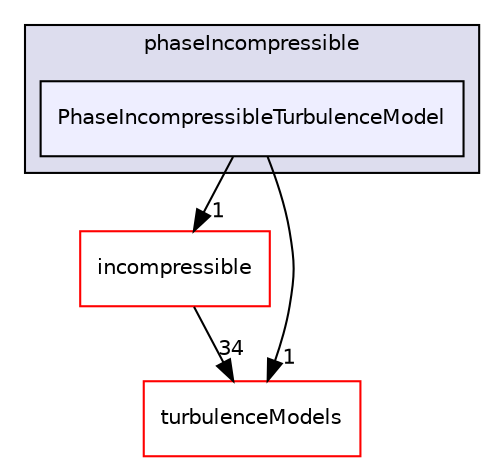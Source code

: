 digraph "src/TurbulenceModels/phaseIncompressible/PhaseIncompressibleTurbulenceModel" {
  bgcolor=transparent;
  compound=true
  node [ fontsize="10", fontname="Helvetica"];
  edge [ labelfontsize="10", labelfontname="Helvetica"];
  subgraph clusterdir_dc8d4d05c8f00732f10a1b937e6b7188 {
    graph [ bgcolor="#ddddee", pencolor="black", label="phaseIncompressible" fontname="Helvetica", fontsize="10", URL="dir_dc8d4d05c8f00732f10a1b937e6b7188.html"]
  dir_88b19b57a740ace8d66d5cf6574a71ed [shape=box, label="PhaseIncompressibleTurbulenceModel", style="filled", fillcolor="#eeeeff", pencolor="black", URL="dir_88b19b57a740ace8d66d5cf6574a71ed.html"];
  }
  dir_65e3a25be7d63d0357fd279a6ba5d718 [shape=box label="incompressible" color="red" URL="dir_65e3a25be7d63d0357fd279a6ba5d718.html"];
  dir_a3dc37bcacf99bb6122ed819dac99f09 [shape=box label="turbulenceModels" color="red" URL="dir_a3dc37bcacf99bb6122ed819dac99f09.html"];
  dir_88b19b57a740ace8d66d5cf6574a71ed->dir_65e3a25be7d63d0357fd279a6ba5d718 [headlabel="1", labeldistance=1.5 headhref="dir_003040_002996.html"];
  dir_88b19b57a740ace8d66d5cf6574a71ed->dir_a3dc37bcacf99bb6122ed819dac99f09 [headlabel="1", labeldistance=1.5 headhref="dir_003040_000753.html"];
  dir_65e3a25be7d63d0357fd279a6ba5d718->dir_a3dc37bcacf99bb6122ed819dac99f09 [headlabel="34", labeldistance=1.5 headhref="dir_002996_000753.html"];
}
